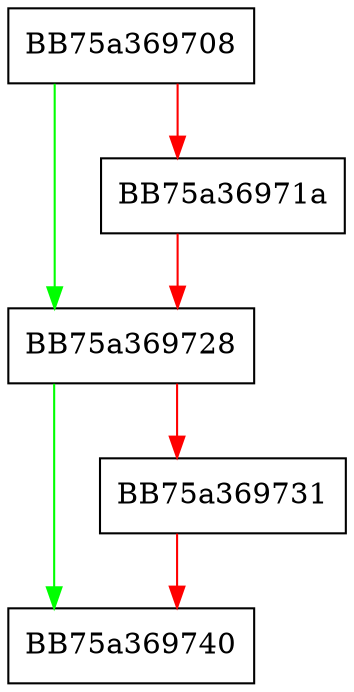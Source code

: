 digraph CleanupRptListEntry {
  node [shape="box"];
  graph [splines=ortho];
  BB75a369708 -> BB75a369728 [color="green"];
  BB75a369708 -> BB75a36971a [color="red"];
  BB75a36971a -> BB75a369728 [color="red"];
  BB75a369728 -> BB75a369740 [color="green"];
  BB75a369728 -> BB75a369731 [color="red"];
  BB75a369731 -> BB75a369740 [color="red"];
}